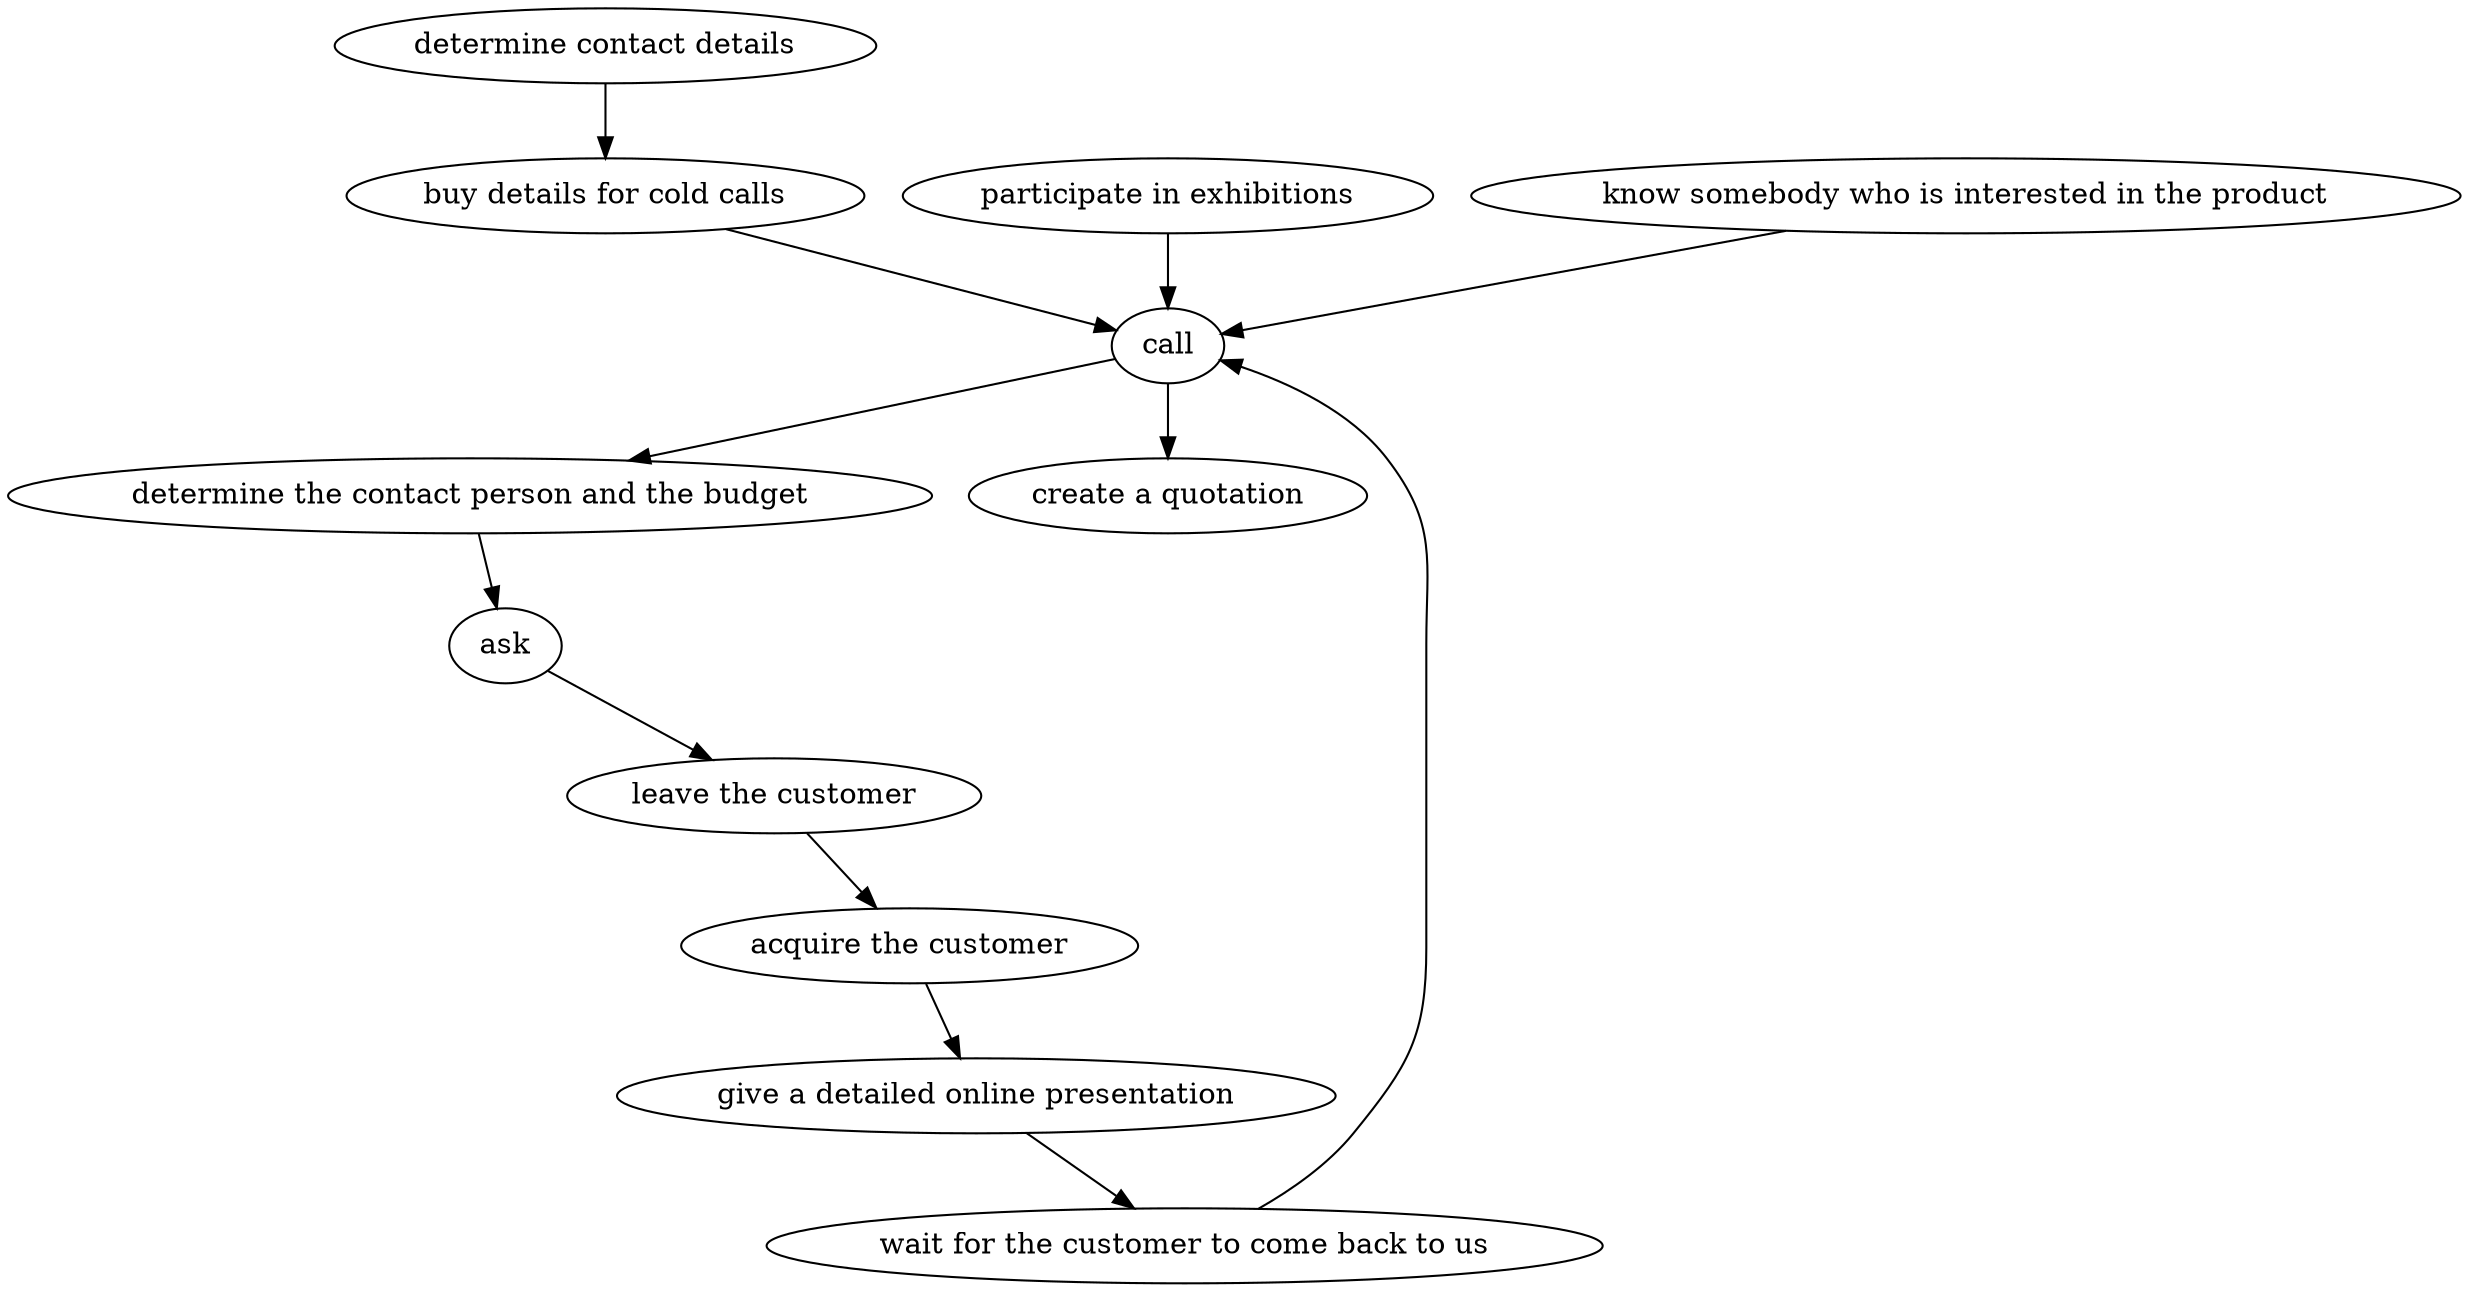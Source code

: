 strict digraph "doc-6.4" {
	graph [name="doc-6.4"];
	"determine contact details"	[attrs="{'type': 'Activity', 'label': 'determine contact details'}"];
	"buy details for cold calls"	[attrs="{'type': 'Activity', 'label': 'buy details for cold calls'}"];
	"determine contact details" -> "buy details for cold calls"	[attrs="{'type': 'flow', 'label': 'flow'}"];
	call	[attrs="{'type': 'Activity', 'label': 'call'}"];
	"buy details for cold calls" -> call	[attrs="{'type': 'flow', 'label': 'flow'}"];
	"participate in exhibitions"	[attrs="{'type': 'Activity', 'label': 'participate in exhibitions'}"];
	"participate in exhibitions" -> call	[attrs="{'type': 'flow', 'label': 'flow'}"];
	"know somebody who is interested in the product"	[attrs="{'type': 'Activity', 'label': 'know somebody who is interested in the product'}"];
	"know somebody who is interested in the product" -> call	[attrs="{'type': 'flow', 'label': 'flow'}"];
	"determine the contact person and the budget"	[attrs="{'type': 'Activity', 'label': 'determine the contact person and the budget'}"];
	call -> "determine the contact person and the budget"	[attrs="{'type': 'flow', 'label': 'flow'}"];
	"create a quotation"	[attrs="{'type': 'Activity', 'label': 'create a quotation'}"];
	call -> "create a quotation"	[attrs="{'type': 'flow', 'label': 'flow'}"];
	ask	[attrs="{'type': 'Activity', 'label': 'ask'}"];
	"determine the contact person and the budget" -> ask	[attrs="{'type': 'flow', 'label': 'flow'}"];
	"leave the customer"	[attrs="{'type': 'Activity', 'label': 'leave the customer'}"];
	ask -> "leave the customer"	[attrs="{'type': 'flow', 'label': 'flow'}"];
	"acquire the customer"	[attrs="{'type': 'Activity', 'label': 'acquire the customer'}"];
	"leave the customer" -> "acquire the customer"	[attrs="{'type': 'flow', 'label': 'flow'}"];
	"give a detailed online presentation"	[attrs="{'type': 'Activity', 'label': 'give a detailed online presentation'}"];
	"acquire the customer" -> "give a detailed online presentation"	[attrs="{'type': 'flow', 'label': 'flow'}"];
	"wait for the customer to come back to us"	[attrs="{'type': 'Activity', 'label': 'wait for the customer to come back to us'}"];
	"give a detailed online presentation" -> "wait for the customer to come back to us"	[attrs="{'type': 'flow', 'label': 'flow'}"];
	"wait for the customer to come back to us" -> call	[attrs="{'type': 'flow', 'label': 'flow'}"];
}

